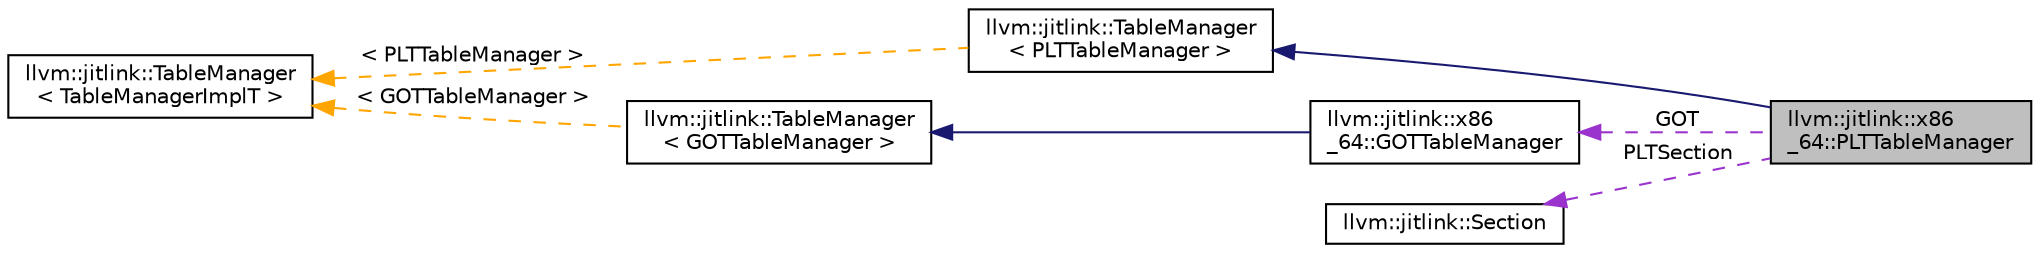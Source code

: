 digraph "llvm::jitlink::x86_64::PLTTableManager"
{
 // LATEX_PDF_SIZE
  bgcolor="transparent";
  edge [fontname="Helvetica",fontsize="10",labelfontname="Helvetica",labelfontsize="10"];
  node [fontname="Helvetica",fontsize="10",shape=record];
  rankdir="LR";
  Node1 [label="llvm::jitlink::x86\l_64::PLTTableManager",height=0.2,width=0.4,color="black", fillcolor="grey75", style="filled", fontcolor="black",tooltip="Procedure Linkage Table Builder."];
  Node2 -> Node1 [dir="back",color="midnightblue",fontsize="10",style="solid",fontname="Helvetica"];
  Node2 [label="llvm::jitlink::TableManager\l\< PLTTableManager \>",height=0.2,width=0.4,color="black",URL="$classllvm_1_1jitlink_1_1TableManager.html",tooltip=" "];
  Node3 -> Node2 [dir="back",color="orange",fontsize="10",style="dashed",label=" \< PLTTableManager \>" ,fontname="Helvetica"];
  Node3 [label="llvm::jitlink::TableManager\l\< TableManagerImplT \>",height=0.2,width=0.4,color="black",URL="$classllvm_1_1jitlink_1_1TableManager.html",tooltip="A CRTP base for tables that are built on demand, e.g."];
  Node4 -> Node1 [dir="back",color="darkorchid3",fontsize="10",style="dashed",label=" GOT" ,fontname="Helvetica"];
  Node4 [label="llvm::jitlink::x86\l_64::GOTTableManager",height=0.2,width=0.4,color="black",URL="$classllvm_1_1jitlink_1_1x86__64_1_1GOTTableManager.html",tooltip="Global Offset Table Builder."];
  Node5 -> Node4 [dir="back",color="midnightblue",fontsize="10",style="solid",fontname="Helvetica"];
  Node5 [label="llvm::jitlink::TableManager\l\< GOTTableManager \>",height=0.2,width=0.4,color="black",URL="$classllvm_1_1jitlink_1_1TableManager.html",tooltip=" "];
  Node3 -> Node5 [dir="back",color="orange",fontsize="10",style="dashed",label=" \< GOTTableManager \>" ,fontname="Helvetica"];
  Node6 -> Node1 [dir="back",color="darkorchid3",fontsize="10",style="dashed",label=" PLTSection" ,fontname="Helvetica"];
  Node6 [label="llvm::jitlink::Section",height=0.2,width=0.4,color="black",URL="$classllvm_1_1jitlink_1_1Section.html",tooltip="Represents an object file section."];
}

